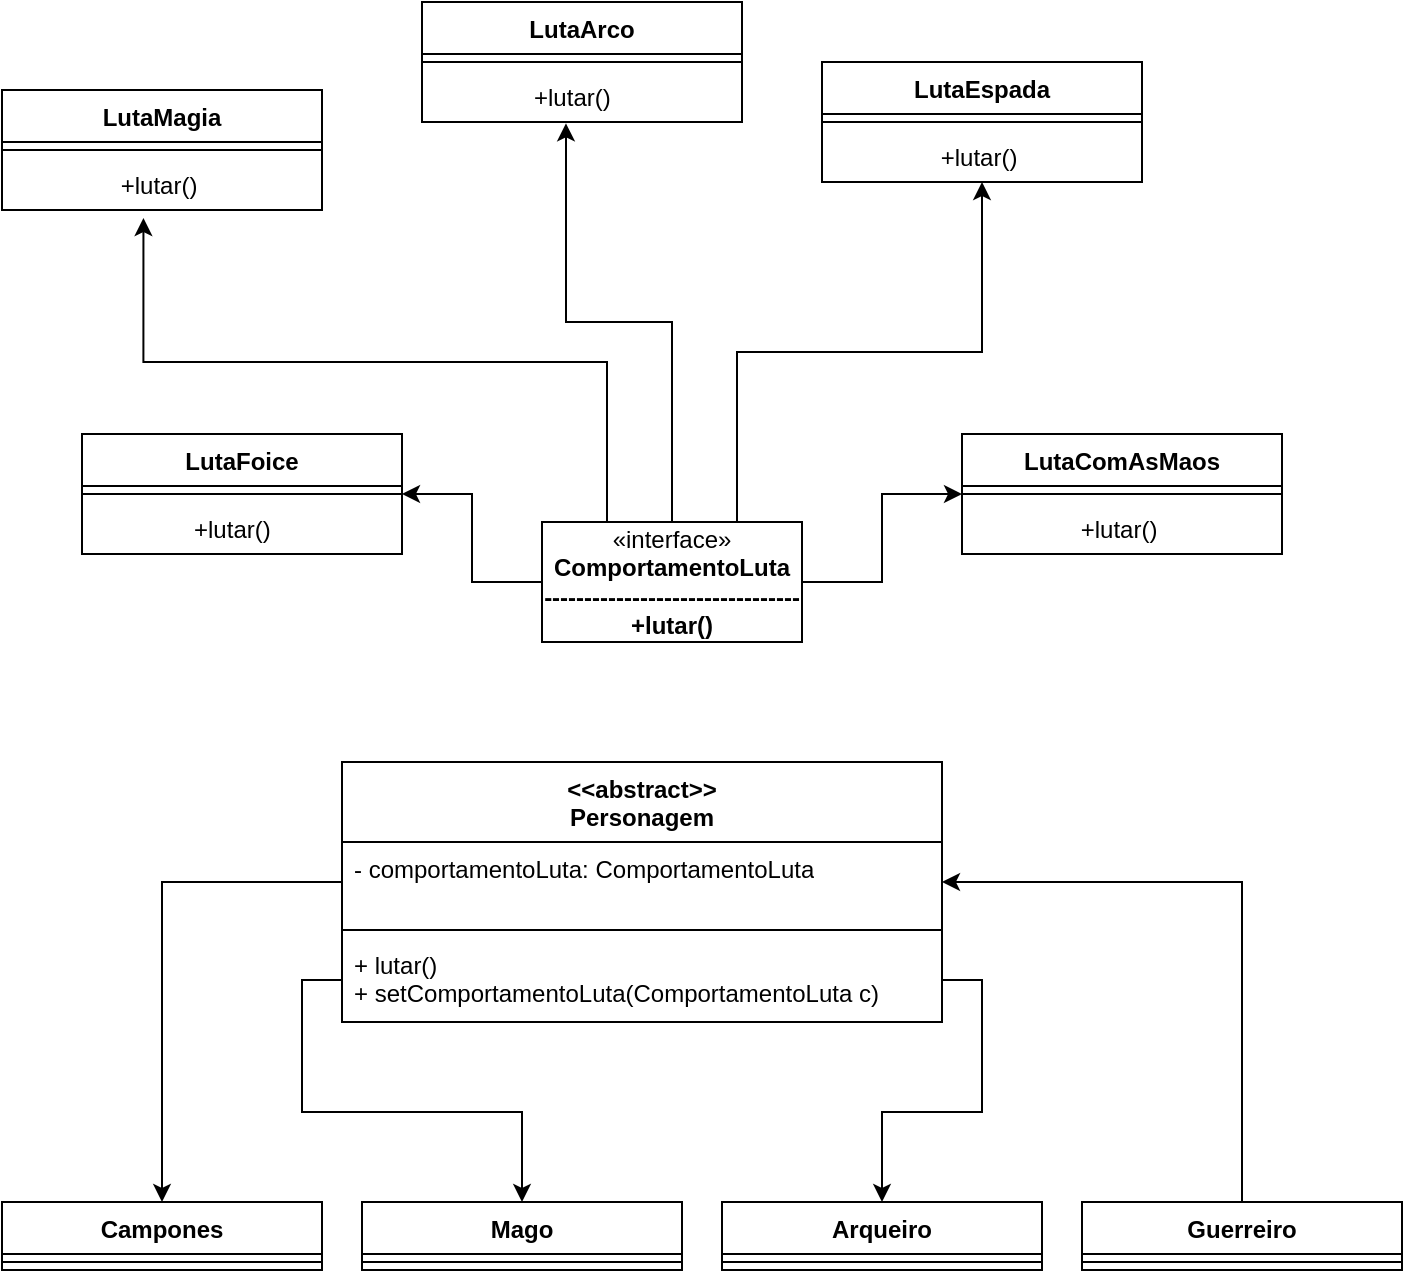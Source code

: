 <mxfile version="26.2.14">
  <diagram name="Page-1" id="8ih2HJh5R1A6DgrXlR7z">
    <mxGraphModel dx="925" dy="512" grid="1" gridSize="10" guides="1" tooltips="1" connect="1" arrows="1" fold="1" page="1" pageScale="1" pageWidth="850" pageHeight="1100" background="none" math="0" shadow="0">
      <root>
        <mxCell id="0" />
        <mxCell id="1" parent="0" />
        <mxCell id="LO_UXL72McWfc4YoFFDk-24" style="edgeStyle=orthogonalEdgeStyle;rounded=0;orthogonalLoop=1;jettySize=auto;html=1;entryX=0;entryY=0.5;entryDx=0;entryDy=0;" edge="1" parent="1" source="LO_UXL72McWfc4YoFFDk-1" target="LO_UXL72McWfc4YoFFDk-2">
          <mxGeometry relative="1" as="geometry" />
        </mxCell>
        <mxCell id="LO_UXL72McWfc4YoFFDk-26" style="edgeStyle=orthogonalEdgeStyle;rounded=0;orthogonalLoop=1;jettySize=auto;html=1;exitX=0;exitY=0.5;exitDx=0;exitDy=0;entryX=1;entryY=0.5;entryDx=0;entryDy=0;" edge="1" parent="1" source="LO_UXL72McWfc4YoFFDk-1" target="LO_UXL72McWfc4YoFFDk-10">
          <mxGeometry relative="1" as="geometry" />
        </mxCell>
        <mxCell id="LO_UXL72McWfc4YoFFDk-1" value="«interface»&lt;br&gt;&lt;b&gt;ComportamentoLuta&lt;/b&gt;&lt;div&gt;&lt;b&gt;--------------------------------&lt;/b&gt;&lt;/div&gt;&lt;div&gt;&lt;b&gt;+lutar()&lt;/b&gt;&lt;/div&gt;" style="html=1;whiteSpace=wrap;" vertex="1" parent="1">
          <mxGeometry x="350" y="560" width="130" height="60" as="geometry" />
        </mxCell>
        <mxCell id="LO_UXL72McWfc4YoFFDk-2" value="LutaComAsMaos" style="swimlane;fontStyle=1;align=center;verticalAlign=top;childLayout=stackLayout;horizontal=1;startSize=26;horizontalStack=0;resizeParent=1;resizeParentMax=0;resizeLast=0;collapsible=1;marginBottom=0;whiteSpace=wrap;html=1;" vertex="1" parent="1">
          <mxGeometry x="560" y="516" width="160" height="60" as="geometry" />
        </mxCell>
        <mxCell id="LO_UXL72McWfc4YoFFDk-4" value="" style="line;strokeWidth=1;fillColor=none;align=left;verticalAlign=middle;spacingTop=-1;spacingLeft=3;spacingRight=3;rotatable=0;labelPosition=right;points=[];portConstraint=eastwest;strokeColor=inherit;" vertex="1" parent="LO_UXL72McWfc4YoFFDk-2">
          <mxGeometry y="26" width="160" height="8" as="geometry" />
        </mxCell>
        <mxCell id="LO_UXL72McWfc4YoFFDk-5" value="&amp;nbsp; &amp;nbsp; &amp;nbsp; &amp;nbsp; &amp;nbsp; &amp;nbsp; &amp;nbsp; &amp;nbsp; +lutar()" style="text;strokeColor=none;fillColor=none;align=left;verticalAlign=top;spacingLeft=4;spacingRight=4;overflow=hidden;rotatable=0;points=[[0,0.5],[1,0.5]];portConstraint=eastwest;whiteSpace=wrap;html=1;" vertex="1" parent="LO_UXL72McWfc4YoFFDk-2">
          <mxGeometry y="34" width="160" height="26" as="geometry" />
        </mxCell>
        <mxCell id="LO_UXL72McWfc4YoFFDk-6" value="LutaArco" style="swimlane;fontStyle=1;align=center;verticalAlign=top;childLayout=stackLayout;horizontal=1;startSize=26;horizontalStack=0;resizeParent=1;resizeParentMax=0;resizeLast=0;collapsible=1;marginBottom=0;whiteSpace=wrap;html=1;" vertex="1" parent="1">
          <mxGeometry x="290" y="300" width="160" height="60" as="geometry" />
        </mxCell>
        <mxCell id="LO_UXL72McWfc4YoFFDk-8" value="" style="line;strokeWidth=1;fillColor=none;align=left;verticalAlign=middle;spacingTop=-1;spacingLeft=3;spacingRight=3;rotatable=0;labelPosition=right;points=[];portConstraint=eastwest;strokeColor=inherit;" vertex="1" parent="LO_UXL72McWfc4YoFFDk-6">
          <mxGeometry y="26" width="160" height="8" as="geometry" />
        </mxCell>
        <mxCell id="LO_UXL72McWfc4YoFFDk-9" value="&amp;nbsp; &amp;nbsp; &amp;nbsp; &amp;nbsp; &amp;nbsp; &amp;nbsp; &amp;nbsp; &amp;nbsp;+lutar()" style="text;strokeColor=none;fillColor=none;align=left;verticalAlign=top;spacingLeft=4;spacingRight=4;overflow=hidden;rotatable=0;points=[[0,0.5],[1,0.5]];portConstraint=eastwest;whiteSpace=wrap;html=1;" vertex="1" parent="LO_UXL72McWfc4YoFFDk-6">
          <mxGeometry y="34" width="160" height="26" as="geometry" />
        </mxCell>
        <mxCell id="LO_UXL72McWfc4YoFFDk-10" value="LutaFoice" style="swimlane;fontStyle=1;align=center;verticalAlign=top;childLayout=stackLayout;horizontal=1;startSize=26;horizontalStack=0;resizeParent=1;resizeParentMax=0;resizeLast=0;collapsible=1;marginBottom=0;whiteSpace=wrap;html=1;" vertex="1" parent="1">
          <mxGeometry x="120" y="516" width="160" height="60" as="geometry" />
        </mxCell>
        <mxCell id="LO_UXL72McWfc4YoFFDk-12" value="" style="line;strokeWidth=1;fillColor=none;align=left;verticalAlign=middle;spacingTop=-1;spacingLeft=3;spacingRight=3;rotatable=0;labelPosition=right;points=[];portConstraint=eastwest;strokeColor=inherit;" vertex="1" parent="LO_UXL72McWfc4YoFFDk-10">
          <mxGeometry y="26" width="160" height="8" as="geometry" />
        </mxCell>
        <mxCell id="LO_UXL72McWfc4YoFFDk-13" value="&amp;nbsp; &amp;nbsp; &amp;nbsp; &amp;nbsp; &amp;nbsp; &amp;nbsp; &amp;nbsp; &amp;nbsp;+lutar()" style="text;strokeColor=none;fillColor=none;align=left;verticalAlign=top;spacingLeft=4;spacingRight=4;overflow=hidden;rotatable=0;points=[[0,0.5],[1,0.5]];portConstraint=eastwest;whiteSpace=wrap;html=1;" vertex="1" parent="LO_UXL72McWfc4YoFFDk-10">
          <mxGeometry y="34" width="160" height="26" as="geometry" />
        </mxCell>
        <mxCell id="LO_UXL72McWfc4YoFFDk-14" value="LutaMagia" style="swimlane;fontStyle=1;align=center;verticalAlign=top;childLayout=stackLayout;horizontal=1;startSize=26;horizontalStack=0;resizeParent=1;resizeParentMax=0;resizeLast=0;collapsible=1;marginBottom=0;whiteSpace=wrap;html=1;" vertex="1" parent="1">
          <mxGeometry x="80" y="344" width="160" height="60" as="geometry" />
        </mxCell>
        <mxCell id="LO_UXL72McWfc4YoFFDk-16" value="" style="line;strokeWidth=1;fillColor=none;align=left;verticalAlign=middle;spacingTop=-1;spacingLeft=3;spacingRight=3;rotatable=0;labelPosition=right;points=[];portConstraint=eastwest;strokeColor=inherit;" vertex="1" parent="LO_UXL72McWfc4YoFFDk-14">
          <mxGeometry y="26" width="160" height="8" as="geometry" />
        </mxCell>
        <mxCell id="LO_UXL72McWfc4YoFFDk-17" value="&amp;nbsp; &amp;nbsp; &amp;nbsp; &amp;nbsp; &amp;nbsp; &amp;nbsp; &amp;nbsp; &amp;nbsp; +lutar()" style="text;strokeColor=none;fillColor=none;align=left;verticalAlign=top;spacingLeft=4;spacingRight=4;overflow=hidden;rotatable=0;points=[[0,0.5],[1,0.5]];portConstraint=eastwest;whiteSpace=wrap;html=1;" vertex="1" parent="LO_UXL72McWfc4YoFFDk-14">
          <mxGeometry y="34" width="160" height="26" as="geometry" />
        </mxCell>
        <mxCell id="LO_UXL72McWfc4YoFFDk-18" value="LutaEspada" style="swimlane;fontStyle=1;align=center;verticalAlign=top;childLayout=stackLayout;horizontal=1;startSize=26;horizontalStack=0;resizeParent=1;resizeParentMax=0;resizeLast=0;collapsible=1;marginBottom=0;whiteSpace=wrap;html=1;" vertex="1" parent="1">
          <mxGeometry x="490" y="330" width="160" height="60" as="geometry" />
        </mxCell>
        <mxCell id="LO_UXL72McWfc4YoFFDk-20" value="" style="line;strokeWidth=1;fillColor=none;align=left;verticalAlign=middle;spacingTop=-1;spacingLeft=3;spacingRight=3;rotatable=0;labelPosition=right;points=[];portConstraint=eastwest;strokeColor=inherit;" vertex="1" parent="LO_UXL72McWfc4YoFFDk-18">
          <mxGeometry y="26" width="160" height="8" as="geometry" />
        </mxCell>
        <mxCell id="LO_UXL72McWfc4YoFFDk-21" value="&lt;span style=&quot;white-space: pre;&quot;&gt;&#x9;&lt;/span&gt;&lt;span style=&quot;white-space: pre;&quot;&gt;&#x9;&lt;/span&gt;+lutar()" style="text;strokeColor=none;fillColor=none;align=left;verticalAlign=top;spacingLeft=4;spacingRight=4;overflow=hidden;rotatable=0;points=[[0,0.5],[1,0.5]];portConstraint=eastwest;whiteSpace=wrap;html=1;" vertex="1" parent="LO_UXL72McWfc4YoFFDk-18">
          <mxGeometry y="34" width="160" height="26" as="geometry" />
        </mxCell>
        <mxCell id="LO_UXL72McWfc4YoFFDk-23" style="edgeStyle=orthogonalEdgeStyle;rounded=0;orthogonalLoop=1;jettySize=auto;html=1;exitX=0.5;exitY=0;exitDx=0;exitDy=0;entryX=0.45;entryY=1.026;entryDx=0;entryDy=0;entryPerimeter=0;" edge="1" parent="1" source="LO_UXL72McWfc4YoFFDk-1" target="LO_UXL72McWfc4YoFFDk-9">
          <mxGeometry relative="1" as="geometry" />
        </mxCell>
        <mxCell id="LO_UXL72McWfc4YoFFDk-25" style="edgeStyle=orthogonalEdgeStyle;rounded=0;orthogonalLoop=1;jettySize=auto;html=1;exitX=0.75;exitY=0;exitDx=0;exitDy=0;entryX=0.5;entryY=1;entryDx=0;entryDy=0;entryPerimeter=0;" edge="1" parent="1" source="LO_UXL72McWfc4YoFFDk-1" target="LO_UXL72McWfc4YoFFDk-21">
          <mxGeometry relative="1" as="geometry" />
        </mxCell>
        <mxCell id="LO_UXL72McWfc4YoFFDk-28" style="edgeStyle=orthogonalEdgeStyle;rounded=0;orthogonalLoop=1;jettySize=auto;html=1;exitX=0.25;exitY=0;exitDx=0;exitDy=0;entryX=0.442;entryY=1.154;entryDx=0;entryDy=0;entryPerimeter=0;" edge="1" parent="1" source="LO_UXL72McWfc4YoFFDk-1" target="LO_UXL72McWfc4YoFFDk-17">
          <mxGeometry relative="1" as="geometry">
            <Array as="points">
              <mxPoint x="383" y="480" />
              <mxPoint x="151" y="480" />
            </Array>
          </mxGeometry>
        </mxCell>
        <mxCell id="LO_UXL72McWfc4YoFFDk-29" value="&lt;div&gt;&amp;lt;&amp;lt;abstract&amp;gt;&amp;gt;&lt;/div&gt;&lt;div&gt;Personagem&lt;/div&gt;" style="swimlane;fontStyle=1;align=center;verticalAlign=top;childLayout=stackLayout;horizontal=1;startSize=40;horizontalStack=0;resizeParent=1;resizeParentMax=0;resizeLast=0;collapsible=1;marginBottom=0;whiteSpace=wrap;html=1;" vertex="1" parent="1">
          <mxGeometry x="250" y="680" width="300" height="130" as="geometry" />
        </mxCell>
        <mxCell id="LO_UXL72McWfc4YoFFDk-30" value="- comportamentoLuta: ComportamentoLuta" style="text;strokeColor=none;fillColor=none;align=left;verticalAlign=top;spacingLeft=4;spacingRight=4;overflow=hidden;rotatable=0;points=[[0,0.5],[1,0.5]];portConstraint=eastwest;whiteSpace=wrap;html=1;labelBackgroundColor=none;" vertex="1" parent="LO_UXL72McWfc4YoFFDk-29">
          <mxGeometry y="40" width="300" height="40" as="geometry" />
        </mxCell>
        <mxCell id="LO_UXL72McWfc4YoFFDk-31" value="" style="line;strokeWidth=1;fillColor=none;align=left;verticalAlign=middle;spacingTop=-1;spacingLeft=3;spacingRight=3;rotatable=0;labelPosition=right;points=[];portConstraint=eastwest;strokeColor=inherit;" vertex="1" parent="LO_UXL72McWfc4YoFFDk-29">
          <mxGeometry y="80" width="300" height="8" as="geometry" />
        </mxCell>
        <mxCell id="LO_UXL72McWfc4YoFFDk-32" value="&lt;div&gt;&lt;span style=&quot;&quot;&gt;+ lutar()&lt;/span&gt;&lt;/div&gt;&lt;div&gt;&lt;span style=&quot;&quot;&gt;+ setComportamentoLuta(ComportamentoLuta c)&lt;/span&gt;&lt;/div&gt;" style="text;align=left;verticalAlign=top;spacingLeft=4;spacingRight=4;overflow=hidden;rotatable=0;points=[[0,0.5],[1,0.5]];portConstraint=eastwest;whiteSpace=wrap;html=1;labelBackgroundColor=#FFFFFF;" vertex="1" parent="LO_UXL72McWfc4YoFFDk-29">
          <mxGeometry y="88" width="300" height="42" as="geometry" />
        </mxCell>
        <mxCell id="LO_UXL72McWfc4YoFFDk-40" value="Campones" style="swimlane;fontStyle=1;align=center;verticalAlign=top;childLayout=stackLayout;horizontal=1;startSize=26;horizontalStack=0;resizeParent=1;resizeParentMax=0;resizeLast=0;collapsible=1;marginBottom=0;whiteSpace=wrap;html=1;" vertex="1" parent="1">
          <mxGeometry x="80" y="900" width="160" height="34" as="geometry" />
        </mxCell>
        <mxCell id="LO_UXL72McWfc4YoFFDk-42" value="" style="line;strokeWidth=1;fillColor=none;align=left;verticalAlign=middle;spacingTop=-1;spacingLeft=3;spacingRight=3;rotatable=0;labelPosition=right;points=[];portConstraint=eastwest;strokeColor=inherit;" vertex="1" parent="LO_UXL72McWfc4YoFFDk-40">
          <mxGeometry y="26" width="160" height="8" as="geometry" />
        </mxCell>
        <mxCell id="LO_UXL72McWfc4YoFFDk-44" value="Arqueiro" style="swimlane;fontStyle=1;align=center;verticalAlign=top;childLayout=stackLayout;horizontal=1;startSize=26;horizontalStack=0;resizeParent=1;resizeParentMax=0;resizeLast=0;collapsible=1;marginBottom=0;whiteSpace=wrap;html=1;" vertex="1" parent="1">
          <mxGeometry x="440" y="900" width="160" height="34" as="geometry" />
        </mxCell>
        <mxCell id="LO_UXL72McWfc4YoFFDk-46" value="" style="line;strokeWidth=1;fillColor=none;align=left;verticalAlign=middle;spacingTop=-1;spacingLeft=3;spacingRight=3;rotatable=0;labelPosition=right;points=[];portConstraint=eastwest;strokeColor=inherit;" vertex="1" parent="LO_UXL72McWfc4YoFFDk-44">
          <mxGeometry y="26" width="160" height="8" as="geometry" />
        </mxCell>
        <mxCell id="LO_UXL72McWfc4YoFFDk-48" value="Mago" style="swimlane;fontStyle=1;align=center;verticalAlign=top;childLayout=stackLayout;horizontal=1;startSize=26;horizontalStack=0;resizeParent=1;resizeParentMax=0;resizeLast=0;collapsible=1;marginBottom=0;whiteSpace=wrap;html=1;" vertex="1" parent="1">
          <mxGeometry x="260" y="900" width="160" height="34" as="geometry" />
        </mxCell>
        <mxCell id="LO_UXL72McWfc4YoFFDk-50" value="" style="line;strokeWidth=1;fillColor=none;align=left;verticalAlign=middle;spacingTop=-1;spacingLeft=3;spacingRight=3;rotatable=0;labelPosition=right;points=[];portConstraint=eastwest;strokeColor=inherit;" vertex="1" parent="LO_UXL72McWfc4YoFFDk-48">
          <mxGeometry y="26" width="160" height="8" as="geometry" />
        </mxCell>
        <mxCell id="LO_UXL72McWfc4YoFFDk-52" value="Guerreiro" style="swimlane;fontStyle=1;align=center;verticalAlign=top;childLayout=stackLayout;horizontal=1;startSize=26;horizontalStack=0;resizeParent=1;resizeParentMax=0;resizeLast=0;collapsible=1;marginBottom=0;whiteSpace=wrap;html=1;" vertex="1" parent="1">
          <mxGeometry x="620" y="900" width="160" height="34" as="geometry" />
        </mxCell>
        <mxCell id="LO_UXL72McWfc4YoFFDk-54" value="" style="line;strokeWidth=1;fillColor=none;align=left;verticalAlign=middle;spacingTop=-1;spacingLeft=3;spacingRight=3;rotatable=0;labelPosition=right;points=[];portConstraint=eastwest;strokeColor=inherit;" vertex="1" parent="LO_UXL72McWfc4YoFFDk-52">
          <mxGeometry y="26" width="160" height="8" as="geometry" />
        </mxCell>
        <mxCell id="LO_UXL72McWfc4YoFFDk-58" style="edgeStyle=orthogonalEdgeStyle;rounded=0;orthogonalLoop=1;jettySize=auto;html=1;entryX=1;entryY=0.5;entryDx=0;entryDy=0;" edge="1" parent="1" source="LO_UXL72McWfc4YoFFDk-52" target="LO_UXL72McWfc4YoFFDk-30">
          <mxGeometry relative="1" as="geometry" />
        </mxCell>
        <mxCell id="LO_UXL72McWfc4YoFFDk-59" style="edgeStyle=orthogonalEdgeStyle;rounded=0;orthogonalLoop=1;jettySize=auto;html=1;entryX=0.5;entryY=0;entryDx=0;entryDy=0;" edge="1" parent="1" source="LO_UXL72McWfc4YoFFDk-32" target="LO_UXL72McWfc4YoFFDk-44">
          <mxGeometry relative="1" as="geometry" />
        </mxCell>
        <mxCell id="LO_UXL72McWfc4YoFFDk-60" style="edgeStyle=orthogonalEdgeStyle;rounded=0;orthogonalLoop=1;jettySize=auto;html=1;" edge="1" parent="1" source="LO_UXL72McWfc4YoFFDk-32" target="LO_UXL72McWfc4YoFFDk-48">
          <mxGeometry relative="1" as="geometry" />
        </mxCell>
        <mxCell id="LO_UXL72McWfc4YoFFDk-61" style="edgeStyle=orthogonalEdgeStyle;rounded=0;orthogonalLoop=1;jettySize=auto;html=1;entryX=0.5;entryY=0;entryDx=0;entryDy=0;" edge="1" parent="1" source="LO_UXL72McWfc4YoFFDk-30" target="LO_UXL72McWfc4YoFFDk-40">
          <mxGeometry relative="1" as="geometry">
            <mxPoint x="160" y="880" as="targetPoint" />
          </mxGeometry>
        </mxCell>
      </root>
    </mxGraphModel>
  </diagram>
</mxfile>
